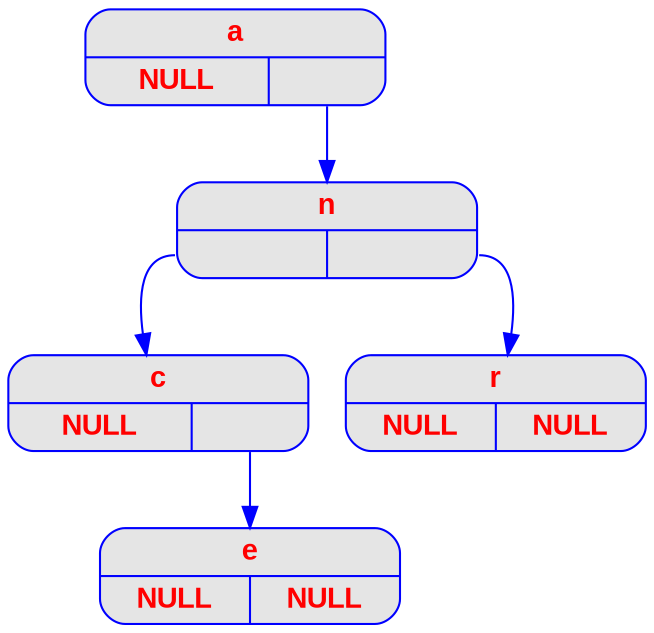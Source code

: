 digraph testA2 {
	node [
		fontname  = "Arial bold" 
		fontsize  = "14"
		fontcolor = "red"
		style     = "rounded, filled"
		shape     = "record"
		fillcolor = "grey90"
		color     = "blue"
		width     = "2"
	]

	edge [
		color     = "blue"
	]

a [label = "{<c> a | { <g> | <d>}}"];
a [label = "{<c> a | { <g> NULL | <d>}}"];
a:d -> n;
n [label = "{<c> n | { <g> | <d>}}"];
n:g -> c;
c [label = "{<c> c | { <g> | <d>}}"];
c [label = "{<c> c | { <g> NULL | <d>}}"];
c:d -> e;
e [label = "{<c> e | { <g> | <d>}}"];
e [label = "{<c> e | { <g> NULL | <d> NULL}}"];
n:d -> r;
r [label = "{<c> r | { <g> | <d>}}"];
r [label = "{<c> r | { <g> NULL | <d> NULL}}"];
}
